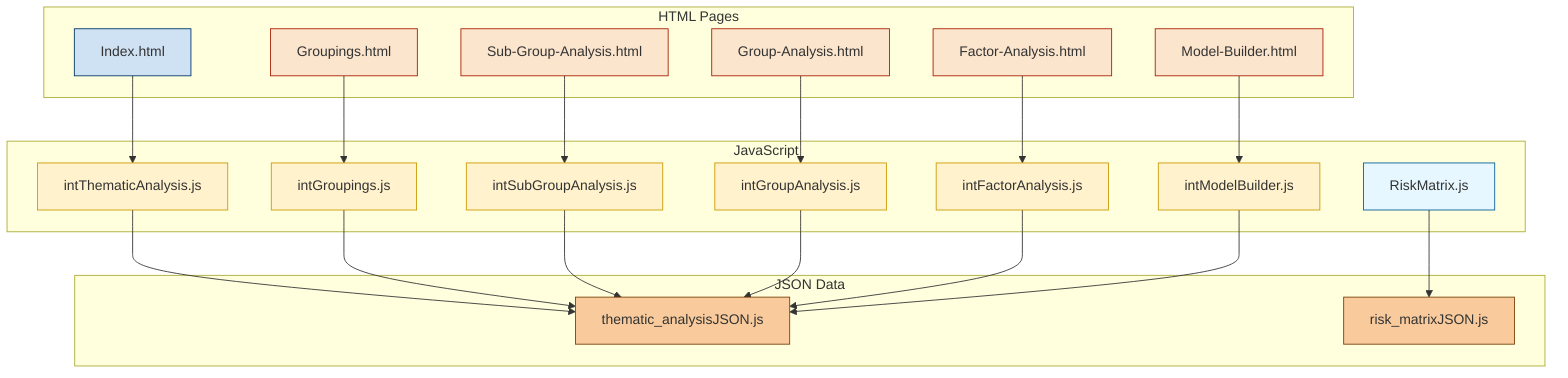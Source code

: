 graph TD

  subgraph HTMLPages [HTML Pages]
    Index[Index.html]
    ModelBuilder[Model-Builder.html]
    Groupings[Groupings.html]
    SubGroupAnalysis[Sub-Group-Analysis.html]
    GroupAnalysis[Group-Analysis.html]
    FactorAnalysis[Factor-Analysis.html]
  end

  subgraph JavaScript [JavaScript]
    intThematicAnalysis[intThematicAnalysis.js]
    intGroupings[intGroupings.js]
    intSubGroupAnalysis[intSubGroupAnalysis.js]
    intGroupAnalysis[intGroupAnalysis.js]
    intFactorAnalysis[intFactorAnalysis.js]
    intModelBuilder[intModelBuilder.js]
    RiskMatrix[RiskMatrix.js]
  end

  subgraph JSONData [JSON Data]
    thematic_analysisJSON[thematic_analysisJSON.js]
    risk_matrixJSON[risk_matrixJSON.js]
  end

  Index --> intThematicAnalysis
  intThematicAnalysis --> thematic_analysisJSON
  Groupings --> intGroupings
  intGroupings --> thematic_analysisJSON
  SubGroupAnalysis --> intSubGroupAnalysis
  intSubGroupAnalysis --> thematic_analysisJSON
  GroupAnalysis --> intGroupAnalysis
  intGroupAnalysis --> thematic_analysisJSON
  FactorAnalysis --> intFactorAnalysis
  intFactorAnalysis --> thematic_analysisJSON
  ModelBuilder --> intModelBuilder
  intModelBuilder --> thematic_analysisJSON
  RiskMatrix --> risk_matrixJSON
  style Index fill:#cfe2f3,stroke:#036
  style ModelBuilder fill:#fce5cd,stroke:#a61c00
  style Groupings fill:#fce5cd,stroke:#a61c00
  style SubGroupAnalysis fill:#fce5cd,stroke:#a61c00
  style GroupAnalysis fill:#fce5cd,stroke:#a61c00
  style FactorAnalysis fill:#fce5cd,stroke:#a61c00
  style intThematicAnalysis fill:#fff2cc,stroke:#cc9900
  style intModelBuilder fill:#fff2cc,stroke:#cc9900
  style intGroupings fill:#fff2cc,stroke:#cc9900
  style intSubGroupAnalysis fill:#fff2cc,stroke:#cc9900
  style intGroupAnalysis fill:#fff2cc,stroke:#cc9900
  style intFactorAnalysis fill:#fff2cc,stroke:#cc9900
  style RiskMatrix fill:#e6f7ff,stroke:#005c99
  style thematic_analysisJSON fill:#f9cb9c,stroke:#783f04
  style risk_matrixJSON fill:#f9cb9c,stroke:#783f04